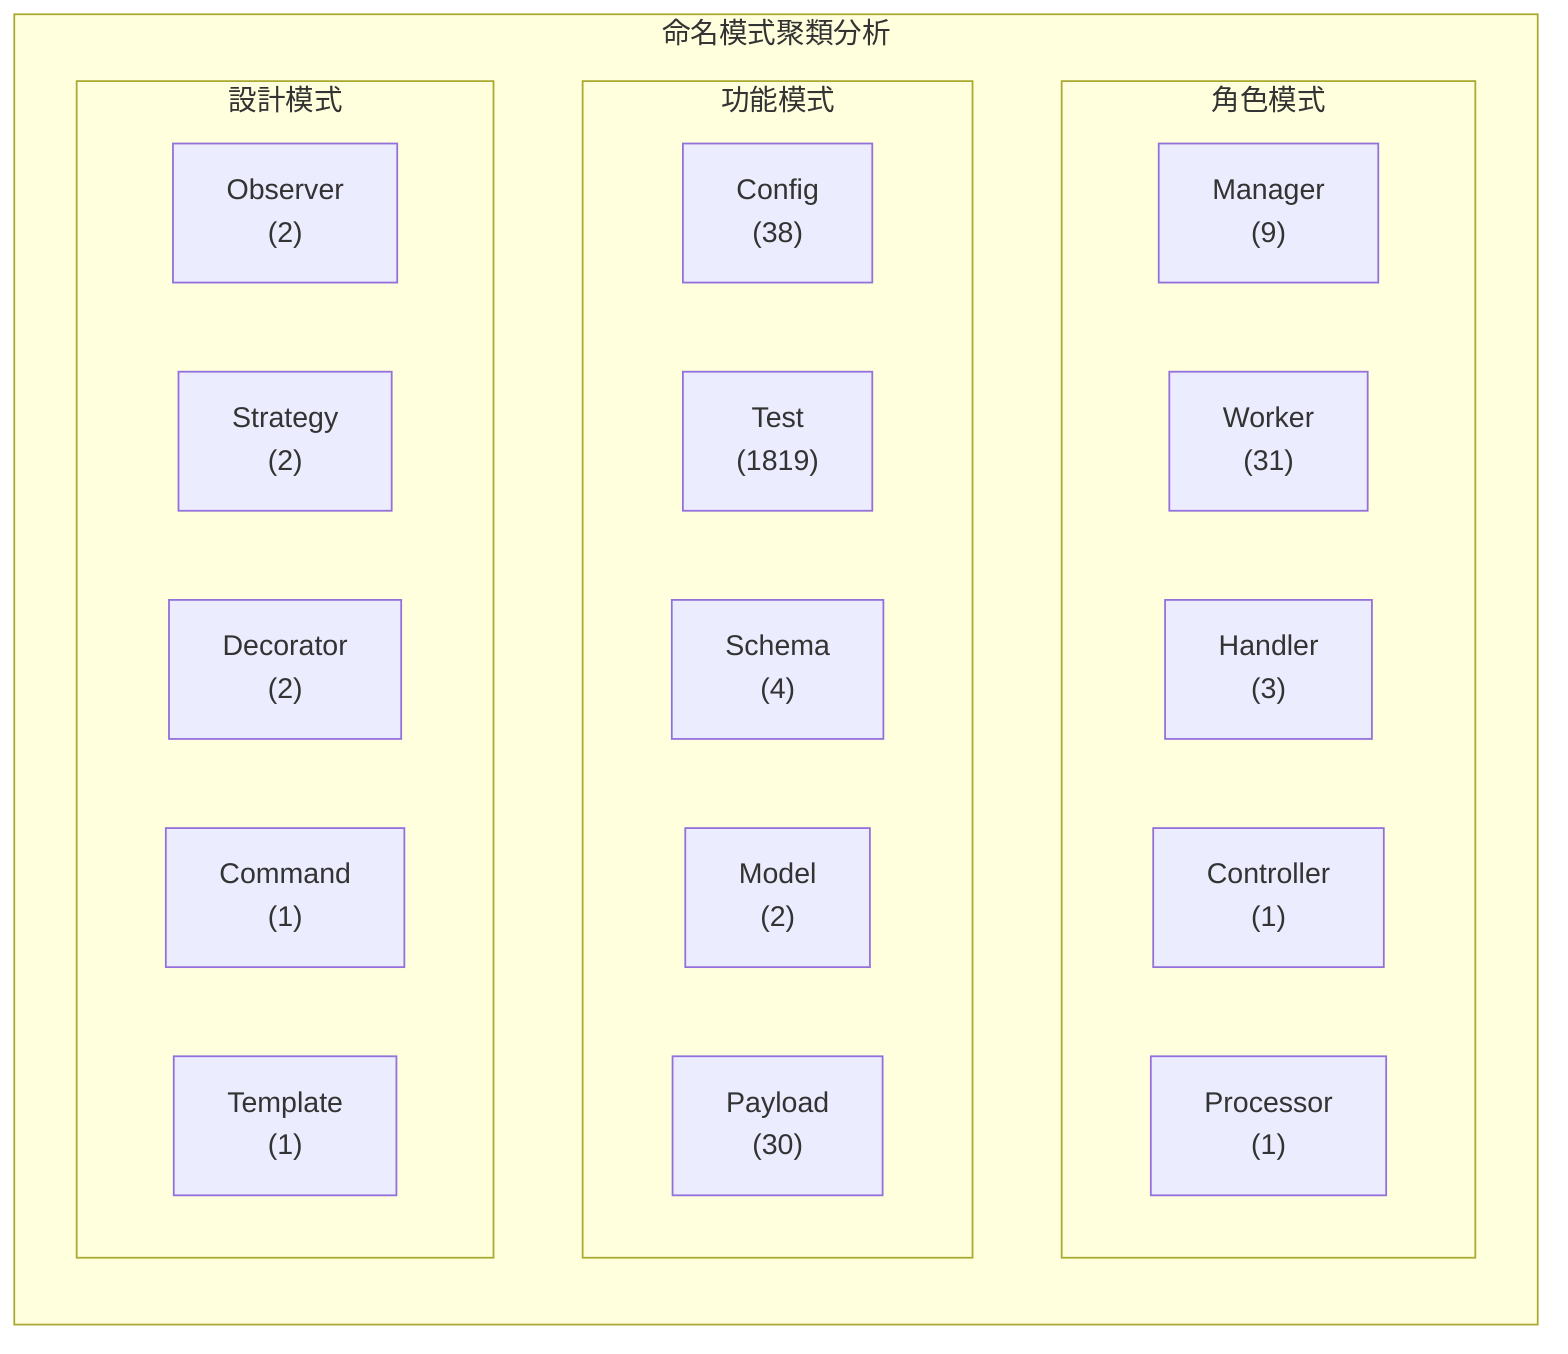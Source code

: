 graph TB
    subgraph "命名模式聚類分析"
        direction TB
        
        subgraph "角色模式"
            direction LR
            R0["Manager<br/>(9)"]
            R1["Worker<br/>(31)"]
            R2["Handler<br/>(3)"]
            R3["Controller<br/>(1)"]
            R4["Processor<br/>(1)"]
        end
        
        subgraph "功能模式"
            direction LR
            F0["Config<br/>(38)"]
            F1["Test<br/>(1819)"]
            F2["Schema<br/>(4)"]
            F3["Model<br/>(2)"]
            F4["Payload<br/>(30)"]
        end
        
        subgraph "設計模式"
            direction LR
            D0["Observer<br/>(2)"]
            D1["Strategy<br/>(2)"]
            D2["Decorator<br/>(2)"]
            D3["Command<br/>(1)"]
            D4["Template<br/>(1)"]
        end
    end
    
    classDef role fill:#e1f5fe,stroke:#01579b,color:#000
    classDef function fill:#f3e5f5,stroke:#4a148c,color:#000
    classDef design fill:#e8f5e8,stroke:#1b5e20,color:#000